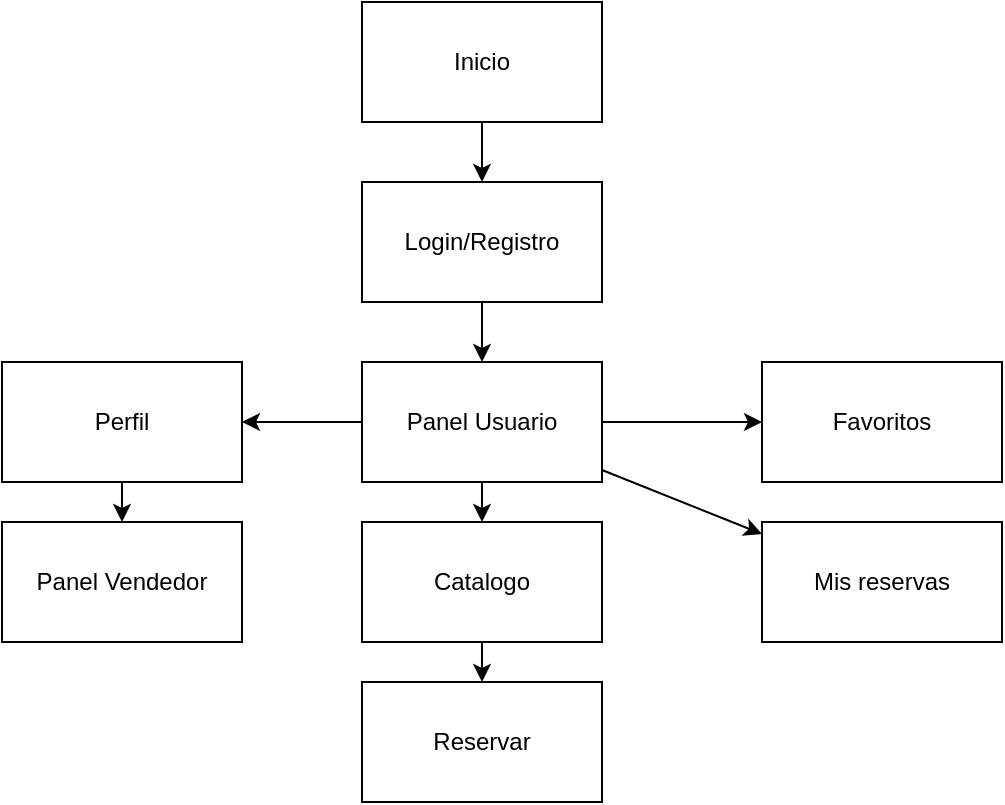<mxfile>
    <diagram id="piFkhhT6yNdX_MMXso1p" name="Página-1">
        <mxGraphModel dx="893" dy="507" grid="1" gridSize="10" guides="1" tooltips="1" connect="1" arrows="1" fold="1" page="1" pageScale="1" pageWidth="827" pageHeight="1169" math="0" shadow="0">
            <root>
                <mxCell id="0"/>
                <mxCell id="1" parent="0"/>
                <mxCell id="5" value="" style="edgeStyle=none;html=1;" edge="1" parent="1" source="2" target="4">
                    <mxGeometry relative="1" as="geometry"/>
                </mxCell>
                <mxCell id="2" value="Inicio" style="rounded=0;whiteSpace=wrap;html=1;" vertex="1" parent="1">
                    <mxGeometry x="180" y="380" width="120" height="60" as="geometry"/>
                </mxCell>
                <mxCell id="7" value="" style="edgeStyle=none;html=1;" edge="1" parent="1" source="4" target="6">
                    <mxGeometry relative="1" as="geometry"/>
                </mxCell>
                <mxCell id="4" value="Login/Registro" style="rounded=0;whiteSpace=wrap;html=1;" vertex="1" parent="1">
                    <mxGeometry x="180" y="470" width="120" height="60" as="geometry"/>
                </mxCell>
                <mxCell id="9" value="" style="edgeStyle=none;html=1;" edge="1" parent="1" source="6" target="8">
                    <mxGeometry relative="1" as="geometry"/>
                </mxCell>
                <mxCell id="15" value="" style="edgeStyle=none;html=1;" edge="1" parent="1" source="6" target="14">
                    <mxGeometry relative="1" as="geometry"/>
                </mxCell>
                <mxCell id="17" value="" style="edgeStyle=none;html=1;" edge="1" parent="1" source="6" target="16">
                    <mxGeometry relative="1" as="geometry"/>
                </mxCell>
                <mxCell id="19" value="" style="edgeStyle=none;html=1;" edge="1" parent="1" source="6" target="18">
                    <mxGeometry relative="1" as="geometry"/>
                </mxCell>
                <mxCell id="6" value="Panel Usuario" style="whiteSpace=wrap;html=1;rounded=0;" vertex="1" parent="1">
                    <mxGeometry x="180" y="560" width="120" height="60" as="geometry"/>
                </mxCell>
                <mxCell id="11" value="" style="edgeStyle=none;html=1;" edge="1" parent="1" source="8" target="10">
                    <mxGeometry relative="1" as="geometry"/>
                </mxCell>
                <mxCell id="8" value="Perfil" style="whiteSpace=wrap;html=1;rounded=0;" vertex="1" parent="1">
                    <mxGeometry y="560" width="120" height="60" as="geometry"/>
                </mxCell>
                <mxCell id="10" value="Panel Vendedor" style="whiteSpace=wrap;html=1;rounded=0;" vertex="1" parent="1">
                    <mxGeometry y="640" width="120" height="60" as="geometry"/>
                </mxCell>
                <mxCell id="21" value="" style="edgeStyle=none;html=1;" edge="1" parent="1" source="14" target="20">
                    <mxGeometry relative="1" as="geometry"/>
                </mxCell>
                <mxCell id="14" value="Catalogo" style="whiteSpace=wrap;html=1;rounded=0;" vertex="1" parent="1">
                    <mxGeometry x="180" y="640" width="120" height="60" as="geometry"/>
                </mxCell>
                <mxCell id="16" value="Mis reservas" style="whiteSpace=wrap;html=1;rounded=0;" vertex="1" parent="1">
                    <mxGeometry x="380" y="640" width="120" height="60" as="geometry"/>
                </mxCell>
                <mxCell id="18" value="Favoritos" style="whiteSpace=wrap;html=1;rounded=0;" vertex="1" parent="1">
                    <mxGeometry x="380" y="560" width="120" height="60" as="geometry"/>
                </mxCell>
                <mxCell id="20" value="Reservar" style="whiteSpace=wrap;html=1;rounded=0;" vertex="1" parent="1">
                    <mxGeometry x="180" y="720" width="120" height="60" as="geometry"/>
                </mxCell>
            </root>
        </mxGraphModel>
    </diagram>
</mxfile>